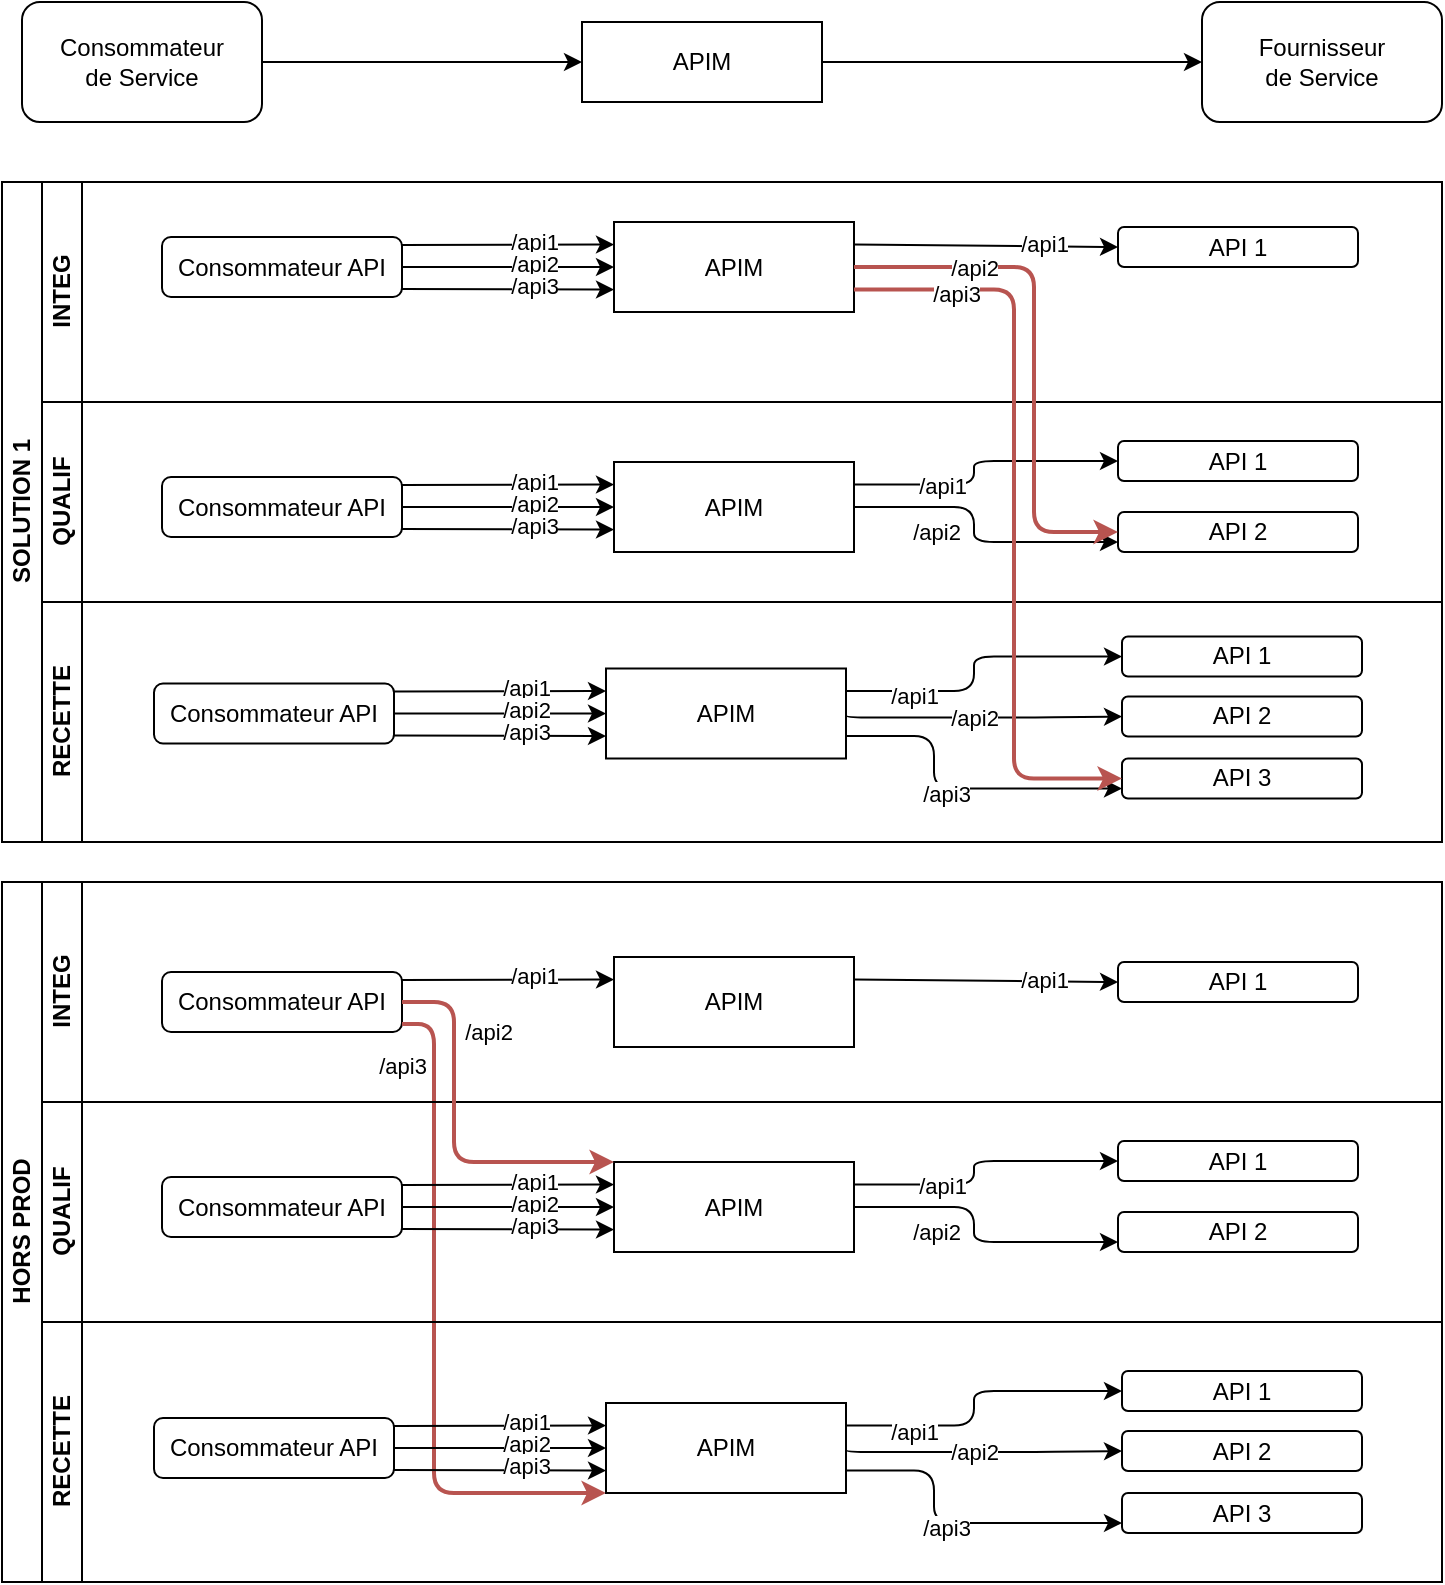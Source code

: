 <mxfile version="14.2.6" type="github">
  <diagram id="DB7DYyGe6dCBV-LKf9_g" name="Page-1">
    <mxGraphModel dx="2062" dy="1124" grid="1" gridSize="10" guides="1" tooltips="1" connect="1" arrows="1" fold="1" page="1" pageScale="1" pageWidth="827" pageHeight="1169" math="0" shadow="0">
      <root>
        <mxCell id="0" />
        <mxCell id="1" parent="0" />
        <mxCell id="jmI8DxnPNjH-1lzKORgC-1" value="&lt;div&gt;Consommateur&lt;/div&gt;&lt;div&gt;de Service&lt;br&gt;&lt;/div&gt;" style="rounded=1;whiteSpace=wrap;html=1;" parent="1" vertex="1">
          <mxGeometry x="40" y="10" width="120" height="60" as="geometry" />
        </mxCell>
        <mxCell id="jmI8DxnPNjH-1lzKORgC-2" value="APIM" style="rounded=0;whiteSpace=wrap;html=1;" parent="1" vertex="1">
          <mxGeometry x="320" y="20" width="120" height="40" as="geometry" />
        </mxCell>
        <mxCell id="jmI8DxnPNjH-1lzKORgC-3" value="&lt;div&gt;Fournisseur&lt;/div&gt;&lt;div&gt;de Service&lt;br&gt;&lt;/div&gt;" style="rounded=1;whiteSpace=wrap;html=1;" parent="1" vertex="1">
          <mxGeometry x="630" y="10" width="120" height="60" as="geometry" />
        </mxCell>
        <mxCell id="jmI8DxnPNjH-1lzKORgC-4" value="" style="endArrow=classic;html=1;exitX=1;exitY=0.5;exitDx=0;exitDy=0;entryX=0;entryY=0.5;entryDx=0;entryDy=0;" parent="1" source="jmI8DxnPNjH-1lzKORgC-1" target="jmI8DxnPNjH-1lzKORgC-2" edge="1">
          <mxGeometry width="50" height="50" relative="1" as="geometry">
            <mxPoint x="200" y="90" as="sourcePoint" />
            <mxPoint x="250" y="40" as="targetPoint" />
          </mxGeometry>
        </mxCell>
        <mxCell id="jmI8DxnPNjH-1lzKORgC-5" value="" style="endArrow=classic;html=1;exitX=1;exitY=0.5;exitDx=0;exitDy=0;entryX=0;entryY=0.5;entryDx=0;entryDy=0;" parent="1" source="jmI8DxnPNjH-1lzKORgC-2" target="jmI8DxnPNjH-1lzKORgC-3" edge="1">
          <mxGeometry width="50" height="50" relative="1" as="geometry">
            <mxPoint x="450" y="90" as="sourcePoint" />
            <mxPoint x="610" y="90" as="targetPoint" />
          </mxGeometry>
        </mxCell>
        <mxCell id="Vw3KiEQnQfza69MFVmrH-13" value="" style="shape=image;html=1;verticalAlign=top;verticalLabelPosition=bottom;labelBackgroundColor=#ffffff;imageAspect=0;aspect=fixed;image=https://cdn3.iconfinder.com/data/icons/file-set-volume-1/512/Artboard_9-128.png" parent="1" vertex="1">
          <mxGeometry x="210" y="40" width="48" height="48" as="geometry" />
        </mxCell>
        <mxCell id="Vw3KiEQnQfza69MFVmrH-14" value="" style="shape=image;html=1;verticalAlign=top;verticalLabelPosition=bottom;labelBackgroundColor=#ffffff;imageAspect=0;aspect=fixed;image=https://cdn3.iconfinder.com/data/icons/file-set-volume-1/512/Artboard_9-128.png" parent="1" vertex="1">
          <mxGeometry x="520" y="40" width="48" height="48" as="geometry" />
        </mxCell>
        <mxCell id="fmMvQ1CZ4i4TI4SBkcEm-5" value="SOLUTION 1" style="swimlane;html=1;childLayout=stackLayout;resizeParent=1;resizeParentMax=0;horizontal=0;startSize=20;horizontalStack=0;" parent="1" vertex="1">
          <mxGeometry x="30" y="100" width="720" height="330" as="geometry" />
        </mxCell>
        <mxCell id="fmMvQ1CZ4i4TI4SBkcEm-6" value="INTEG" style="swimlane;html=1;startSize=20;horizontal=0;" parent="fmMvQ1CZ4i4TI4SBkcEm-5" vertex="1">
          <mxGeometry x="20" width="700" height="110" as="geometry" />
        </mxCell>
        <mxCell id="fmMvQ1CZ4i4TI4SBkcEm-7" value="&lt;div&gt;Consommateur API&lt;br&gt;&lt;/div&gt;" style="rounded=1;whiteSpace=wrap;html=1;" parent="fmMvQ1CZ4i4TI4SBkcEm-6" vertex="1">
          <mxGeometry x="60" y="27.5" width="120" height="30" as="geometry" />
        </mxCell>
        <mxCell id="fmMvQ1CZ4i4TI4SBkcEm-8" value="APIM" style="rounded=0;whiteSpace=wrap;html=1;" parent="fmMvQ1CZ4i4TI4SBkcEm-6" vertex="1">
          <mxGeometry x="286" y="20" width="120" height="45" as="geometry" />
        </mxCell>
        <mxCell id="fmMvQ1CZ4i4TI4SBkcEm-9" value="API 1" style="rounded=1;whiteSpace=wrap;html=1;" parent="fmMvQ1CZ4i4TI4SBkcEm-6" vertex="1">
          <mxGeometry x="538" y="22.5" width="120" height="20" as="geometry" />
        </mxCell>
        <mxCell id="fmMvQ1CZ4i4TI4SBkcEm-10" value="" style="endArrow=classic;html=1;entryX=0;entryY=0.25;entryDx=0;entryDy=0;" parent="fmMvQ1CZ4i4TI4SBkcEm-6" target="fmMvQ1CZ4i4TI4SBkcEm-8" edge="1">
          <mxGeometry width="50" height="50" relative="1" as="geometry">
            <mxPoint x="180" y="31.5" as="sourcePoint" />
            <mxPoint x="220" y="52.5" as="targetPoint" />
          </mxGeometry>
        </mxCell>
        <mxCell id="xK6oUCsUX61FPenwn8ox-5" value="/api1" style="edgeLabel;html=1;align=center;verticalAlign=middle;resizable=0;points=[];" vertex="1" connectable="0" parent="fmMvQ1CZ4i4TI4SBkcEm-10">
          <mxGeometry x="0.236" y="2" relative="1" as="geometry">
            <mxPoint as="offset" />
          </mxGeometry>
        </mxCell>
        <mxCell id="fmMvQ1CZ4i4TI4SBkcEm-11" value="" style="endArrow=classic;html=1;entryX=0;entryY=0.5;entryDx=0;entryDy=0;exitX=1;exitY=0.25;exitDx=0;exitDy=0;" parent="fmMvQ1CZ4i4TI4SBkcEm-6" source="fmMvQ1CZ4i4TI4SBkcEm-8" target="fmMvQ1CZ4i4TI4SBkcEm-9" edge="1">
          <mxGeometry width="50" height="50" relative="1" as="geometry">
            <mxPoint x="410" y="42.5" as="sourcePoint" />
            <mxPoint x="580" y="102.5" as="targetPoint" />
          </mxGeometry>
        </mxCell>
        <mxCell id="xK6oUCsUX61FPenwn8ox-6" value="/api1" style="edgeLabel;html=1;align=center;verticalAlign=middle;resizable=0;points=[];" vertex="1" connectable="0" parent="fmMvQ1CZ4i4TI4SBkcEm-11">
          <mxGeometry x="0.438" y="1" relative="1" as="geometry">
            <mxPoint as="offset" />
          </mxGeometry>
        </mxCell>
        <mxCell id="xK6oUCsUX61FPenwn8ox-8" value="" style="endArrow=classic;html=1;entryX=0;entryY=0.5;entryDx=0;entryDy=0;exitX=1;exitY=0.5;exitDx=0;exitDy=0;" edge="1" parent="fmMvQ1CZ4i4TI4SBkcEm-6" source="fmMvQ1CZ4i4TI4SBkcEm-7" target="fmMvQ1CZ4i4TI4SBkcEm-8">
          <mxGeometry width="50" height="50" relative="1" as="geometry">
            <mxPoint x="180" y="37.5" as="sourcePoint" />
            <mxPoint x="290" y="37.5" as="targetPoint" />
          </mxGeometry>
        </mxCell>
        <mxCell id="xK6oUCsUX61FPenwn8ox-9" value="/api2" style="edgeLabel;html=1;align=center;verticalAlign=middle;resizable=0;points=[];" vertex="1" connectable="0" parent="xK6oUCsUX61FPenwn8ox-8">
          <mxGeometry x="0.236" y="2" relative="1" as="geometry">
            <mxPoint as="offset" />
          </mxGeometry>
        </mxCell>
        <mxCell id="xK6oUCsUX61FPenwn8ox-10" value="" style="endArrow=classic;html=1;entryX=0;entryY=0.75;entryDx=0;entryDy=0;" edge="1" parent="fmMvQ1CZ4i4TI4SBkcEm-6" target="fmMvQ1CZ4i4TI4SBkcEm-8">
          <mxGeometry width="50" height="50" relative="1" as="geometry">
            <mxPoint x="180" y="53.5" as="sourcePoint" />
            <mxPoint x="286" y="72.5" as="targetPoint" />
          </mxGeometry>
        </mxCell>
        <mxCell id="xK6oUCsUX61FPenwn8ox-11" value="/api3" style="edgeLabel;html=1;align=center;verticalAlign=middle;resizable=0;points=[];" vertex="1" connectable="0" parent="xK6oUCsUX61FPenwn8ox-10">
          <mxGeometry x="0.236" y="2" relative="1" as="geometry">
            <mxPoint as="offset" />
          </mxGeometry>
        </mxCell>
        <mxCell id="fmMvQ1CZ4i4TI4SBkcEm-13" value="QUALIF" style="swimlane;html=1;startSize=20;horizontal=0;" parent="fmMvQ1CZ4i4TI4SBkcEm-5" vertex="1">
          <mxGeometry x="20" y="110" width="700" height="100" as="geometry" />
        </mxCell>
        <mxCell id="fmMvQ1CZ4i4TI4SBkcEm-15" value="API 1" style="rounded=1;whiteSpace=wrap;html=1;" parent="fmMvQ1CZ4i4TI4SBkcEm-13" vertex="1">
          <mxGeometry x="538" y="19.5" width="120" height="20" as="geometry" />
        </mxCell>
        <mxCell id="fmMvQ1CZ4i4TI4SBkcEm-16" value="" style="endArrow=classic;html=1;exitX=1;exitY=0.25;exitDx=0;exitDy=0;entryX=0;entryY=0.5;entryDx=0;entryDy=0;rounded=1;edgeStyle=orthogonalEdgeStyle;" parent="fmMvQ1CZ4i4TI4SBkcEm-13" source="xK6oUCsUX61FPenwn8ox-14" target="fmMvQ1CZ4i4TI4SBkcEm-15" edge="1">
          <mxGeometry width="50" height="50" relative="1" as="geometry">
            <mxPoint x="410" y="40" as="sourcePoint" />
            <mxPoint x="540" y="-280" as="targetPoint" />
            <Array as="points">
              <mxPoint x="466" y="41" />
              <mxPoint x="466" y="30" />
            </Array>
          </mxGeometry>
        </mxCell>
        <mxCell id="xK6oUCsUX61FPenwn8ox-29" value="/api1" style="edgeLabel;html=1;align=center;verticalAlign=middle;resizable=0;points=[];" vertex="1" connectable="0" parent="fmMvQ1CZ4i4TI4SBkcEm-16">
          <mxGeometry x="-0.388" relative="1" as="geometry">
            <mxPoint as="offset" />
          </mxGeometry>
        </mxCell>
        <mxCell id="fmMvQ1CZ4i4TI4SBkcEm-17" value="API 2" style="rounded=1;whiteSpace=wrap;html=1;" parent="fmMvQ1CZ4i4TI4SBkcEm-13" vertex="1">
          <mxGeometry x="538" y="55" width="120" height="20" as="geometry" />
        </mxCell>
        <mxCell id="xK6oUCsUX61FPenwn8ox-2" value="" style="endArrow=classic;html=1;exitX=1;exitY=0.5;exitDx=0;exitDy=0;entryX=0;entryY=0.75;entryDx=0;entryDy=0;rounded=1;edgeStyle=orthogonalEdgeStyle;" edge="1" parent="fmMvQ1CZ4i4TI4SBkcEm-13" source="xK6oUCsUX61FPenwn8ox-14" target="fmMvQ1CZ4i4TI4SBkcEm-17">
          <mxGeometry width="50" height="50" relative="1" as="geometry">
            <mxPoint x="410" y="50" as="sourcePoint" />
            <mxPoint x="538" y="29.5" as="targetPoint" />
            <Array as="points">
              <mxPoint x="466" y="53" />
              <mxPoint x="466" y="70" />
            </Array>
          </mxGeometry>
        </mxCell>
        <mxCell id="xK6oUCsUX61FPenwn8ox-30" value="/api2" style="edgeLabel;html=1;align=center;verticalAlign=middle;resizable=0;points=[];" vertex="1" connectable="0" parent="xK6oUCsUX61FPenwn8ox-2">
          <mxGeometry x="0.331" y="-3" relative="1" as="geometry">
            <mxPoint x="-41.5" y="-8" as="offset" />
          </mxGeometry>
        </mxCell>
        <mxCell id="xK6oUCsUX61FPenwn8ox-13" value="&lt;div&gt;Consommateur API&lt;br&gt;&lt;/div&gt;" style="rounded=1;whiteSpace=wrap;html=1;" vertex="1" parent="fmMvQ1CZ4i4TI4SBkcEm-13">
          <mxGeometry x="60" y="37.5" width="120" height="30" as="geometry" />
        </mxCell>
        <mxCell id="xK6oUCsUX61FPenwn8ox-14" value="APIM" style="rounded=0;whiteSpace=wrap;html=1;" vertex="1" parent="fmMvQ1CZ4i4TI4SBkcEm-13">
          <mxGeometry x="286" y="30" width="120" height="45" as="geometry" />
        </mxCell>
        <mxCell id="xK6oUCsUX61FPenwn8ox-15" value="" style="endArrow=classic;html=1;entryX=0;entryY=0.25;entryDx=0;entryDy=0;" edge="1" parent="fmMvQ1CZ4i4TI4SBkcEm-13" target="xK6oUCsUX61FPenwn8ox-14">
          <mxGeometry width="50" height="50" relative="1" as="geometry">
            <mxPoint x="180" y="41.5" as="sourcePoint" />
            <mxPoint x="176" y="-157.5" as="targetPoint" />
          </mxGeometry>
        </mxCell>
        <mxCell id="xK6oUCsUX61FPenwn8ox-16" value="/api1" style="edgeLabel;html=1;align=center;verticalAlign=middle;resizable=0;points=[];" vertex="1" connectable="0" parent="xK6oUCsUX61FPenwn8ox-15">
          <mxGeometry x="0.236" y="2" relative="1" as="geometry">
            <mxPoint as="offset" />
          </mxGeometry>
        </mxCell>
        <mxCell id="xK6oUCsUX61FPenwn8ox-17" value="" style="endArrow=classic;html=1;entryX=0;entryY=0.5;entryDx=0;entryDy=0;exitX=1;exitY=0.5;exitDx=0;exitDy=0;" edge="1" parent="fmMvQ1CZ4i4TI4SBkcEm-13" source="xK6oUCsUX61FPenwn8ox-13" target="xK6oUCsUX61FPenwn8ox-14">
          <mxGeometry width="50" height="50" relative="1" as="geometry">
            <mxPoint x="136" y="-172.5" as="sourcePoint" />
            <mxPoint x="246" y="-172.5" as="targetPoint" />
          </mxGeometry>
        </mxCell>
        <mxCell id="xK6oUCsUX61FPenwn8ox-18" value="/api2" style="edgeLabel;html=1;align=center;verticalAlign=middle;resizable=0;points=[];" vertex="1" connectable="0" parent="xK6oUCsUX61FPenwn8ox-17">
          <mxGeometry x="0.236" y="2" relative="1" as="geometry">
            <mxPoint as="offset" />
          </mxGeometry>
        </mxCell>
        <mxCell id="xK6oUCsUX61FPenwn8ox-19" value="" style="endArrow=classic;html=1;entryX=0;entryY=0.75;entryDx=0;entryDy=0;" edge="1" parent="fmMvQ1CZ4i4TI4SBkcEm-13" target="xK6oUCsUX61FPenwn8ox-14">
          <mxGeometry width="50" height="50" relative="1" as="geometry">
            <mxPoint x="180" y="63.5" as="sourcePoint" />
            <mxPoint x="242" y="-137.5" as="targetPoint" />
          </mxGeometry>
        </mxCell>
        <mxCell id="xK6oUCsUX61FPenwn8ox-20" value="/api3" style="edgeLabel;html=1;align=center;verticalAlign=middle;resizable=0;points=[];" vertex="1" connectable="0" parent="xK6oUCsUX61FPenwn8ox-19">
          <mxGeometry x="0.236" y="2" relative="1" as="geometry">
            <mxPoint as="offset" />
          </mxGeometry>
        </mxCell>
        <mxCell id="fmMvQ1CZ4i4TI4SBkcEm-21" value="RECETTE" style="swimlane;html=1;startSize=20;horizontal=0;" parent="fmMvQ1CZ4i4TI4SBkcEm-5" vertex="1">
          <mxGeometry x="20" y="210" width="700" height="120" as="geometry" />
        </mxCell>
        <mxCell id="fmMvQ1CZ4i4TI4SBkcEm-22" value="API 1" style="rounded=1;whiteSpace=wrap;html=1;" parent="fmMvQ1CZ4i4TI4SBkcEm-21" vertex="1">
          <mxGeometry x="540" y="17.25" width="120" height="20" as="geometry" />
        </mxCell>
        <mxCell id="fmMvQ1CZ4i4TI4SBkcEm-23" value="API 2" style="rounded=1;whiteSpace=wrap;html=1;" parent="fmMvQ1CZ4i4TI4SBkcEm-21" vertex="1">
          <mxGeometry x="540" y="47.25" width="120" height="20" as="geometry" />
        </mxCell>
        <mxCell id="fmMvQ1CZ4i4TI4SBkcEm-24" value="API 3" style="rounded=1;whiteSpace=wrap;html=1;" parent="fmMvQ1CZ4i4TI4SBkcEm-21" vertex="1">
          <mxGeometry x="540" y="78.25" width="120" height="20" as="geometry" />
        </mxCell>
        <mxCell id="fmMvQ1CZ4i4TI4SBkcEm-27" value="" style="endArrow=classic;html=1;exitX=1;exitY=0.25;exitDx=0;exitDy=0;entryX=0;entryY=0.5;entryDx=0;entryDy=0;rounded=1;edgeStyle=orthogonalEdgeStyle;" parent="fmMvQ1CZ4i4TI4SBkcEm-21" source="xK6oUCsUX61FPenwn8ox-22" target="fmMvQ1CZ4i4TI4SBkcEm-22" edge="1">
          <mxGeometry width="50" height="50" relative="1" as="geometry">
            <mxPoint x="410" y="62.75" as="sourcePoint" />
            <mxPoint x="548" y="108.75" as="targetPoint" />
            <Array as="points">
              <mxPoint x="466" y="44.75" />
              <mxPoint x="466" y="27.75" />
            </Array>
          </mxGeometry>
        </mxCell>
        <mxCell id="xK6oUCsUX61FPenwn8ox-31" value="/api1" style="edgeLabel;html=1;align=center;verticalAlign=middle;resizable=0;points=[];" vertex="1" connectable="0" parent="fmMvQ1CZ4i4TI4SBkcEm-27">
          <mxGeometry x="-0.202" relative="1" as="geometry">
            <mxPoint x="-28" y="2.7" as="offset" />
          </mxGeometry>
        </mxCell>
        <mxCell id="fmMvQ1CZ4i4TI4SBkcEm-31" value="" style="endArrow=classic;html=1;exitX=1;exitY=0.5;exitDx=0;exitDy=0;entryX=0;entryY=0.5;entryDx=0;entryDy=0;rounded=1;edgeStyle=orthogonalEdgeStyle;" parent="fmMvQ1CZ4i4TI4SBkcEm-21" source="xK6oUCsUX61FPenwn8ox-22" target="fmMvQ1CZ4i4TI4SBkcEm-23" edge="1">
          <mxGeometry width="50" height="50" relative="1" as="geometry">
            <mxPoint x="410" y="68.25" as="sourcePoint" />
            <mxPoint x="540" y="27.25" as="targetPoint" />
            <Array as="points">
              <mxPoint x="402" y="57.75" />
              <mxPoint x="496" y="57.75" />
            </Array>
          </mxGeometry>
        </mxCell>
        <mxCell id="xK6oUCsUX61FPenwn8ox-32" value="/api2" style="edgeLabel;html=1;align=center;verticalAlign=middle;resizable=0;points=[];" vertex="1" connectable="0" parent="fmMvQ1CZ4i4TI4SBkcEm-31">
          <mxGeometry x="0.5" relative="1" as="geometry">
            <mxPoint x="-39" y="0.1" as="offset" />
          </mxGeometry>
        </mxCell>
        <mxCell id="xK6oUCsUX61FPenwn8ox-3" value="" style="endArrow=classic;html=1;exitX=1;exitY=0.75;exitDx=0;exitDy=0;entryX=0;entryY=0.75;entryDx=0;entryDy=0;rounded=1;edgeStyle=orthogonalEdgeStyle;" edge="1" parent="fmMvQ1CZ4i4TI4SBkcEm-21" source="xK6oUCsUX61FPenwn8ox-22" target="fmMvQ1CZ4i4TI4SBkcEm-24">
          <mxGeometry width="50" height="50" relative="1" as="geometry">
            <mxPoint x="410" y="73.25" as="sourcePoint" />
            <mxPoint x="546" y="82.75" as="targetPoint" />
            <Array as="points">
              <mxPoint x="446" y="66.75" />
              <mxPoint x="446" y="93.75" />
            </Array>
          </mxGeometry>
        </mxCell>
        <mxCell id="xK6oUCsUX61FPenwn8ox-33" value="/api3" style="edgeLabel;html=1;align=center;verticalAlign=middle;resizable=0;points=[];" vertex="1" connectable="0" parent="xK6oUCsUX61FPenwn8ox-3">
          <mxGeometry x="-0.074" y="-2" relative="1" as="geometry">
            <mxPoint as="offset" />
          </mxGeometry>
        </mxCell>
        <mxCell id="xK6oUCsUX61FPenwn8ox-21" value="&lt;div&gt;Consommateur API&lt;br&gt;&lt;/div&gt;" style="rounded=1;whiteSpace=wrap;html=1;" vertex="1" parent="fmMvQ1CZ4i4TI4SBkcEm-21">
          <mxGeometry x="56" y="40.75" width="120" height="30" as="geometry" />
        </mxCell>
        <mxCell id="xK6oUCsUX61FPenwn8ox-22" value="APIM" style="rounded=0;whiteSpace=wrap;html=1;" vertex="1" parent="fmMvQ1CZ4i4TI4SBkcEm-21">
          <mxGeometry x="282" y="33.25" width="120" height="45" as="geometry" />
        </mxCell>
        <mxCell id="xK6oUCsUX61FPenwn8ox-23" value="" style="endArrow=classic;html=1;entryX=0;entryY=0.25;entryDx=0;entryDy=0;" edge="1" parent="fmMvQ1CZ4i4TI4SBkcEm-21" target="xK6oUCsUX61FPenwn8ox-22">
          <mxGeometry width="50" height="50" relative="1" as="geometry">
            <mxPoint x="176" y="44.75" as="sourcePoint" />
            <mxPoint x="172" y="-154.25" as="targetPoint" />
          </mxGeometry>
        </mxCell>
        <mxCell id="xK6oUCsUX61FPenwn8ox-24" value="/api1" style="edgeLabel;html=1;align=center;verticalAlign=middle;resizable=0;points=[];" vertex="1" connectable="0" parent="xK6oUCsUX61FPenwn8ox-23">
          <mxGeometry x="0.236" y="2" relative="1" as="geometry">
            <mxPoint as="offset" />
          </mxGeometry>
        </mxCell>
        <mxCell id="xK6oUCsUX61FPenwn8ox-25" value="" style="endArrow=classic;html=1;entryX=0;entryY=0.5;entryDx=0;entryDy=0;exitX=1;exitY=0.5;exitDx=0;exitDy=0;" edge="1" parent="fmMvQ1CZ4i4TI4SBkcEm-21" source="xK6oUCsUX61FPenwn8ox-21" target="xK6oUCsUX61FPenwn8ox-22">
          <mxGeometry width="50" height="50" relative="1" as="geometry">
            <mxPoint x="132" y="-169.25" as="sourcePoint" />
            <mxPoint x="242" y="-169.25" as="targetPoint" />
          </mxGeometry>
        </mxCell>
        <mxCell id="xK6oUCsUX61FPenwn8ox-26" value="/api2" style="edgeLabel;html=1;align=center;verticalAlign=middle;resizable=0;points=[];" vertex="1" connectable="0" parent="xK6oUCsUX61FPenwn8ox-25">
          <mxGeometry x="0.236" y="2" relative="1" as="geometry">
            <mxPoint as="offset" />
          </mxGeometry>
        </mxCell>
        <mxCell id="xK6oUCsUX61FPenwn8ox-27" value="" style="endArrow=classic;html=1;entryX=0;entryY=0.75;entryDx=0;entryDy=0;" edge="1" parent="fmMvQ1CZ4i4TI4SBkcEm-21" target="xK6oUCsUX61FPenwn8ox-22">
          <mxGeometry width="50" height="50" relative="1" as="geometry">
            <mxPoint x="176" y="66.75" as="sourcePoint" />
            <mxPoint x="238" y="-134.25" as="targetPoint" />
          </mxGeometry>
        </mxCell>
        <mxCell id="xK6oUCsUX61FPenwn8ox-28" value="/api3" style="edgeLabel;html=1;align=center;verticalAlign=middle;resizable=0;points=[];" vertex="1" connectable="0" parent="xK6oUCsUX61FPenwn8ox-27">
          <mxGeometry x="0.236" y="2" relative="1" as="geometry">
            <mxPoint as="offset" />
          </mxGeometry>
        </mxCell>
        <mxCell id="xK6oUCsUX61FPenwn8ox-4" value="" style="endArrow=classic;html=1;exitX=1;exitY=0.5;exitDx=0;exitDy=0;entryX=0;entryY=0.5;entryDx=0;entryDy=0;edgeStyle=orthogonalEdgeStyle;strokeWidth=2;fillColor=#f8cecc;strokeColor=#b85450;" edge="1" parent="fmMvQ1CZ4i4TI4SBkcEm-5" source="fmMvQ1CZ4i4TI4SBkcEm-8" target="fmMvQ1CZ4i4TI4SBkcEm-17">
          <mxGeometry width="50" height="50" relative="1" as="geometry">
            <mxPoint x="456" y="120" as="sourcePoint" />
            <mxPoint x="506" y="70" as="targetPoint" />
            <Array as="points">
              <mxPoint x="516" y="43" />
              <mxPoint x="516" y="175" />
            </Array>
          </mxGeometry>
        </mxCell>
        <mxCell id="xK6oUCsUX61FPenwn8ox-12" value="/api2" style="edgeLabel;html=1;align=center;verticalAlign=middle;resizable=0;points=[];" vertex="1" connectable="0" parent="xK6oUCsUX61FPenwn8ox-4">
          <mxGeometry x="-0.547" relative="1" as="geometry">
            <mxPoint as="offset" />
          </mxGeometry>
        </mxCell>
        <mxCell id="xK6oUCsUX61FPenwn8ox-34" value="" style="endArrow=classic;html=1;exitX=1;exitY=0.75;exitDx=0;exitDy=0;entryX=0;entryY=0.5;entryDx=0;entryDy=0;edgeStyle=orthogonalEdgeStyle;fillColor=#f8cecc;strokeColor=#b85450;strokeWidth=2;" edge="1" parent="fmMvQ1CZ4i4TI4SBkcEm-5" source="fmMvQ1CZ4i4TI4SBkcEm-8" target="fmMvQ1CZ4i4TI4SBkcEm-24">
          <mxGeometry width="50" height="50" relative="1" as="geometry">
            <mxPoint x="436" y="460" as="sourcePoint" />
            <mxPoint x="486" y="410" as="targetPoint" />
            <Array as="points">
              <mxPoint x="506" y="54" />
              <mxPoint x="506" y="298" />
            </Array>
          </mxGeometry>
        </mxCell>
        <mxCell id="xK6oUCsUX61FPenwn8ox-35" value="/api3" style="edgeLabel;html=1;align=center;verticalAlign=middle;resizable=0;points=[];" vertex="1" connectable="0" parent="xK6oUCsUX61FPenwn8ox-34">
          <mxGeometry x="-0.73" y="-2" relative="1" as="geometry">
            <mxPoint as="offset" />
          </mxGeometry>
        </mxCell>
        <mxCell id="xK6oUCsUX61FPenwn8ox-86" value="HORS PROD" style="swimlane;html=1;childLayout=stackLayout;resizeParent=1;resizeParentMax=0;horizontal=0;startSize=20;horizontalStack=0;" vertex="1" parent="1">
          <mxGeometry x="30" y="450" width="720" height="350" as="geometry" />
        </mxCell>
        <mxCell id="xK6oUCsUX61FPenwn8ox-87" value="INTEG" style="swimlane;html=1;startSize=20;horizontal=0;" vertex="1" parent="xK6oUCsUX61FPenwn8ox-86">
          <mxGeometry x="20" width="700" height="110" as="geometry" />
        </mxCell>
        <mxCell id="xK6oUCsUX61FPenwn8ox-88" value="&lt;div&gt;Consommateur API&lt;br&gt;&lt;/div&gt;" style="rounded=1;whiteSpace=wrap;html=1;" vertex="1" parent="xK6oUCsUX61FPenwn8ox-87">
          <mxGeometry x="60" y="45" width="120" height="30" as="geometry" />
        </mxCell>
        <mxCell id="xK6oUCsUX61FPenwn8ox-89" value="APIM" style="rounded=0;whiteSpace=wrap;html=1;" vertex="1" parent="xK6oUCsUX61FPenwn8ox-87">
          <mxGeometry x="286" y="37.5" width="120" height="45" as="geometry" />
        </mxCell>
        <mxCell id="xK6oUCsUX61FPenwn8ox-90" value="API 1" style="rounded=1;whiteSpace=wrap;html=1;" vertex="1" parent="xK6oUCsUX61FPenwn8ox-87">
          <mxGeometry x="538" y="40" width="120" height="20" as="geometry" />
        </mxCell>
        <mxCell id="xK6oUCsUX61FPenwn8ox-91" value="" style="endArrow=classic;html=1;entryX=0;entryY=0.25;entryDx=0;entryDy=0;" edge="1" parent="xK6oUCsUX61FPenwn8ox-87" target="xK6oUCsUX61FPenwn8ox-89">
          <mxGeometry width="50" height="50" relative="1" as="geometry">
            <mxPoint x="180" y="49" as="sourcePoint" />
            <mxPoint x="220" y="70" as="targetPoint" />
          </mxGeometry>
        </mxCell>
        <mxCell id="xK6oUCsUX61FPenwn8ox-92" value="/api1" style="edgeLabel;html=1;align=center;verticalAlign=middle;resizable=0;points=[];" vertex="1" connectable="0" parent="xK6oUCsUX61FPenwn8ox-91">
          <mxGeometry x="0.236" y="2" relative="1" as="geometry">
            <mxPoint as="offset" />
          </mxGeometry>
        </mxCell>
        <mxCell id="xK6oUCsUX61FPenwn8ox-93" value="" style="endArrow=classic;html=1;entryX=0;entryY=0.5;entryDx=0;entryDy=0;exitX=1;exitY=0.25;exitDx=0;exitDy=0;" edge="1" parent="xK6oUCsUX61FPenwn8ox-87" source="xK6oUCsUX61FPenwn8ox-89" target="xK6oUCsUX61FPenwn8ox-90">
          <mxGeometry width="50" height="50" relative="1" as="geometry">
            <mxPoint x="410" y="60" as="sourcePoint" />
            <mxPoint x="580" y="120" as="targetPoint" />
          </mxGeometry>
        </mxCell>
        <mxCell id="xK6oUCsUX61FPenwn8ox-94" value="/api1" style="edgeLabel;html=1;align=center;verticalAlign=middle;resizable=0;points=[];" vertex="1" connectable="0" parent="xK6oUCsUX61FPenwn8ox-93">
          <mxGeometry x="0.438" y="1" relative="1" as="geometry">
            <mxPoint as="offset" />
          </mxGeometry>
        </mxCell>
        <mxCell id="xK6oUCsUX61FPenwn8ox-97" value="" style="endArrow=classic;html=1;entryX=0;entryY=1;entryDx=0;entryDy=0;edgeStyle=orthogonalEdgeStyle;fillColor=#f8cecc;strokeColor=#b85450;strokeWidth=2;" edge="1" parent="xK6oUCsUX61FPenwn8ox-87" target="xK6oUCsUX61FPenwn8ox-125">
          <mxGeometry width="50" height="50" relative="1" as="geometry">
            <mxPoint x="180" y="71" as="sourcePoint" />
            <mxPoint x="286" y="90" as="targetPoint" />
            <Array as="points">
              <mxPoint x="196" y="71" />
              <mxPoint x="196" y="306" />
            </Array>
          </mxGeometry>
        </mxCell>
        <mxCell id="xK6oUCsUX61FPenwn8ox-98" value="/api3" style="edgeLabel;html=1;align=center;verticalAlign=middle;resizable=0;points=[];" vertex="1" connectable="0" parent="xK6oUCsUX61FPenwn8ox-97">
          <mxGeometry x="0.236" y="2" relative="1" as="geometry">
            <mxPoint x="-18" y="-171" as="offset" />
          </mxGeometry>
        </mxCell>
        <mxCell id="xK6oUCsUX61FPenwn8ox-99" value="QUALIF" style="swimlane;html=1;startSize=20;horizontal=0;" vertex="1" parent="xK6oUCsUX61FPenwn8ox-86">
          <mxGeometry x="20" y="110" width="700" height="110" as="geometry" />
        </mxCell>
        <mxCell id="xK6oUCsUX61FPenwn8ox-100" value="API 1" style="rounded=1;whiteSpace=wrap;html=1;" vertex="1" parent="xK6oUCsUX61FPenwn8ox-99">
          <mxGeometry x="538" y="19.5" width="120" height="20" as="geometry" />
        </mxCell>
        <mxCell id="xK6oUCsUX61FPenwn8ox-101" value="" style="endArrow=classic;html=1;exitX=1;exitY=0.25;exitDx=0;exitDy=0;entryX=0;entryY=0.5;entryDx=0;entryDy=0;rounded=1;edgeStyle=orthogonalEdgeStyle;" edge="1" parent="xK6oUCsUX61FPenwn8ox-99" source="xK6oUCsUX61FPenwn8ox-107" target="xK6oUCsUX61FPenwn8ox-100">
          <mxGeometry width="50" height="50" relative="1" as="geometry">
            <mxPoint x="410" y="40" as="sourcePoint" />
            <mxPoint x="540" y="-280" as="targetPoint" />
            <Array as="points">
              <mxPoint x="466" y="41" />
              <mxPoint x="466" y="30" />
            </Array>
          </mxGeometry>
        </mxCell>
        <mxCell id="xK6oUCsUX61FPenwn8ox-102" value="/api1" style="edgeLabel;html=1;align=center;verticalAlign=middle;resizable=0;points=[];" vertex="1" connectable="0" parent="xK6oUCsUX61FPenwn8ox-101">
          <mxGeometry x="-0.388" relative="1" as="geometry">
            <mxPoint as="offset" />
          </mxGeometry>
        </mxCell>
        <mxCell id="xK6oUCsUX61FPenwn8ox-103" value="API 2" style="rounded=1;whiteSpace=wrap;html=1;" vertex="1" parent="xK6oUCsUX61FPenwn8ox-99">
          <mxGeometry x="538" y="55" width="120" height="20" as="geometry" />
        </mxCell>
        <mxCell id="xK6oUCsUX61FPenwn8ox-104" value="" style="endArrow=classic;html=1;exitX=1;exitY=0.5;exitDx=0;exitDy=0;entryX=0;entryY=0.75;entryDx=0;entryDy=0;rounded=1;edgeStyle=orthogonalEdgeStyle;" edge="1" parent="xK6oUCsUX61FPenwn8ox-99" source="xK6oUCsUX61FPenwn8ox-107" target="xK6oUCsUX61FPenwn8ox-103">
          <mxGeometry width="50" height="50" relative="1" as="geometry">
            <mxPoint x="410" y="50" as="sourcePoint" />
            <mxPoint x="538" y="29.5" as="targetPoint" />
            <Array as="points">
              <mxPoint x="466" y="53" />
              <mxPoint x="466" y="70" />
            </Array>
          </mxGeometry>
        </mxCell>
        <mxCell id="xK6oUCsUX61FPenwn8ox-105" value="/api2" style="edgeLabel;html=1;align=center;verticalAlign=middle;resizable=0;points=[];" vertex="1" connectable="0" parent="xK6oUCsUX61FPenwn8ox-104">
          <mxGeometry x="0.331" y="-3" relative="1" as="geometry">
            <mxPoint x="-41.5" y="-8" as="offset" />
          </mxGeometry>
        </mxCell>
        <mxCell id="xK6oUCsUX61FPenwn8ox-106" value="&lt;div&gt;Consommateur API&lt;br&gt;&lt;/div&gt;" style="rounded=1;whiteSpace=wrap;html=1;" vertex="1" parent="xK6oUCsUX61FPenwn8ox-99">
          <mxGeometry x="60" y="37.5" width="120" height="30" as="geometry" />
        </mxCell>
        <mxCell id="xK6oUCsUX61FPenwn8ox-107" value="APIM" style="rounded=0;whiteSpace=wrap;html=1;" vertex="1" parent="xK6oUCsUX61FPenwn8ox-99">
          <mxGeometry x="286" y="30" width="120" height="45" as="geometry" />
        </mxCell>
        <mxCell id="xK6oUCsUX61FPenwn8ox-108" value="" style="endArrow=classic;html=1;entryX=0;entryY=0.25;entryDx=0;entryDy=0;" edge="1" parent="xK6oUCsUX61FPenwn8ox-99" target="xK6oUCsUX61FPenwn8ox-107">
          <mxGeometry width="50" height="50" relative="1" as="geometry">
            <mxPoint x="180" y="41.5" as="sourcePoint" />
            <mxPoint x="176" y="-157.5" as="targetPoint" />
          </mxGeometry>
        </mxCell>
        <mxCell id="xK6oUCsUX61FPenwn8ox-109" value="/api1" style="edgeLabel;html=1;align=center;verticalAlign=middle;resizable=0;points=[];" vertex="1" connectable="0" parent="xK6oUCsUX61FPenwn8ox-108">
          <mxGeometry x="0.236" y="2" relative="1" as="geometry">
            <mxPoint as="offset" />
          </mxGeometry>
        </mxCell>
        <mxCell id="xK6oUCsUX61FPenwn8ox-110" value="" style="endArrow=classic;html=1;entryX=0;entryY=0.5;entryDx=0;entryDy=0;exitX=1;exitY=0.5;exitDx=0;exitDy=0;" edge="1" parent="xK6oUCsUX61FPenwn8ox-99" source="xK6oUCsUX61FPenwn8ox-106" target="xK6oUCsUX61FPenwn8ox-107">
          <mxGeometry width="50" height="50" relative="1" as="geometry">
            <mxPoint x="136" y="-172.5" as="sourcePoint" />
            <mxPoint x="246" y="-172.5" as="targetPoint" />
          </mxGeometry>
        </mxCell>
        <mxCell id="xK6oUCsUX61FPenwn8ox-111" value="/api2" style="edgeLabel;html=1;align=center;verticalAlign=middle;resizable=0;points=[];" vertex="1" connectable="0" parent="xK6oUCsUX61FPenwn8ox-110">
          <mxGeometry x="0.236" y="2" relative="1" as="geometry">
            <mxPoint as="offset" />
          </mxGeometry>
        </mxCell>
        <mxCell id="xK6oUCsUX61FPenwn8ox-112" value="" style="endArrow=classic;html=1;entryX=0;entryY=0.75;entryDx=0;entryDy=0;" edge="1" parent="xK6oUCsUX61FPenwn8ox-99" target="xK6oUCsUX61FPenwn8ox-107">
          <mxGeometry width="50" height="50" relative="1" as="geometry">
            <mxPoint x="180" y="63.5" as="sourcePoint" />
            <mxPoint x="242" y="-137.5" as="targetPoint" />
          </mxGeometry>
        </mxCell>
        <mxCell id="xK6oUCsUX61FPenwn8ox-113" value="/api3" style="edgeLabel;html=1;align=center;verticalAlign=middle;resizable=0;points=[];" vertex="1" connectable="0" parent="xK6oUCsUX61FPenwn8ox-112">
          <mxGeometry x="0.236" y="2" relative="1" as="geometry">
            <mxPoint as="offset" />
          </mxGeometry>
        </mxCell>
        <mxCell id="xK6oUCsUX61FPenwn8ox-114" value="RECETTE" style="swimlane;html=1;startSize=20;horizontal=0;" vertex="1" parent="xK6oUCsUX61FPenwn8ox-86">
          <mxGeometry x="20" y="220" width="700" height="130" as="geometry" />
        </mxCell>
        <mxCell id="xK6oUCsUX61FPenwn8ox-115" value="API 1" style="rounded=1;whiteSpace=wrap;html=1;" vertex="1" parent="xK6oUCsUX61FPenwn8ox-114">
          <mxGeometry x="540" y="24.5" width="120" height="20" as="geometry" />
        </mxCell>
        <mxCell id="xK6oUCsUX61FPenwn8ox-116" value="API 2" style="rounded=1;whiteSpace=wrap;html=1;" vertex="1" parent="xK6oUCsUX61FPenwn8ox-114">
          <mxGeometry x="540" y="54.5" width="120" height="20" as="geometry" />
        </mxCell>
        <mxCell id="xK6oUCsUX61FPenwn8ox-117" value="API 3" style="rounded=1;whiteSpace=wrap;html=1;" vertex="1" parent="xK6oUCsUX61FPenwn8ox-114">
          <mxGeometry x="540" y="85.5" width="120" height="20" as="geometry" />
        </mxCell>
        <mxCell id="xK6oUCsUX61FPenwn8ox-118" value="" style="endArrow=classic;html=1;exitX=1;exitY=0.25;exitDx=0;exitDy=0;entryX=0;entryY=0.5;entryDx=0;entryDy=0;rounded=1;edgeStyle=orthogonalEdgeStyle;" edge="1" parent="xK6oUCsUX61FPenwn8ox-114" source="xK6oUCsUX61FPenwn8ox-125" target="xK6oUCsUX61FPenwn8ox-115">
          <mxGeometry width="50" height="50" relative="1" as="geometry">
            <mxPoint x="410" y="70" as="sourcePoint" />
            <mxPoint x="548" y="116" as="targetPoint" />
            <Array as="points">
              <mxPoint x="466" y="52" />
              <mxPoint x="466" y="35" />
            </Array>
          </mxGeometry>
        </mxCell>
        <mxCell id="xK6oUCsUX61FPenwn8ox-119" value="/api1" style="edgeLabel;html=1;align=center;verticalAlign=middle;resizable=0;points=[];" vertex="1" connectable="0" parent="xK6oUCsUX61FPenwn8ox-118">
          <mxGeometry x="-0.202" relative="1" as="geometry">
            <mxPoint x="-28" y="2.7" as="offset" />
          </mxGeometry>
        </mxCell>
        <mxCell id="xK6oUCsUX61FPenwn8ox-120" value="" style="endArrow=classic;html=1;exitX=1;exitY=0.5;exitDx=0;exitDy=0;entryX=0;entryY=0.5;entryDx=0;entryDy=0;rounded=1;edgeStyle=orthogonalEdgeStyle;" edge="1" parent="xK6oUCsUX61FPenwn8ox-114" source="xK6oUCsUX61FPenwn8ox-125" target="xK6oUCsUX61FPenwn8ox-116">
          <mxGeometry width="50" height="50" relative="1" as="geometry">
            <mxPoint x="410" y="75.5" as="sourcePoint" />
            <mxPoint x="540" y="34.5" as="targetPoint" />
            <Array as="points">
              <mxPoint x="402" y="65" />
              <mxPoint x="496" y="65" />
            </Array>
          </mxGeometry>
        </mxCell>
        <mxCell id="xK6oUCsUX61FPenwn8ox-121" value="/api2" style="edgeLabel;html=1;align=center;verticalAlign=middle;resizable=0;points=[];" vertex="1" connectable="0" parent="xK6oUCsUX61FPenwn8ox-120">
          <mxGeometry x="0.5" relative="1" as="geometry">
            <mxPoint x="-39" y="0.1" as="offset" />
          </mxGeometry>
        </mxCell>
        <mxCell id="xK6oUCsUX61FPenwn8ox-122" value="" style="endArrow=classic;html=1;exitX=1;exitY=0.75;exitDx=0;exitDy=0;entryX=0;entryY=0.75;entryDx=0;entryDy=0;rounded=1;edgeStyle=orthogonalEdgeStyle;" edge="1" parent="xK6oUCsUX61FPenwn8ox-114" source="xK6oUCsUX61FPenwn8ox-125" target="xK6oUCsUX61FPenwn8ox-117">
          <mxGeometry width="50" height="50" relative="1" as="geometry">
            <mxPoint x="410" y="80.5" as="sourcePoint" />
            <mxPoint x="546" y="90" as="targetPoint" />
            <Array as="points">
              <mxPoint x="446" y="74" />
              <mxPoint x="446" y="101" />
            </Array>
          </mxGeometry>
        </mxCell>
        <mxCell id="xK6oUCsUX61FPenwn8ox-123" value="/api3" style="edgeLabel;html=1;align=center;verticalAlign=middle;resizable=0;points=[];" vertex="1" connectable="0" parent="xK6oUCsUX61FPenwn8ox-122">
          <mxGeometry x="-0.074" y="-2" relative="1" as="geometry">
            <mxPoint as="offset" />
          </mxGeometry>
        </mxCell>
        <mxCell id="xK6oUCsUX61FPenwn8ox-124" value="&lt;div&gt;Consommateur API&lt;br&gt;&lt;/div&gt;" style="rounded=1;whiteSpace=wrap;html=1;" vertex="1" parent="xK6oUCsUX61FPenwn8ox-114">
          <mxGeometry x="56" y="48" width="120" height="30" as="geometry" />
        </mxCell>
        <mxCell id="xK6oUCsUX61FPenwn8ox-125" value="APIM" style="rounded=0;whiteSpace=wrap;html=1;" vertex="1" parent="xK6oUCsUX61FPenwn8ox-114">
          <mxGeometry x="282" y="40.5" width="120" height="45" as="geometry" />
        </mxCell>
        <mxCell id="xK6oUCsUX61FPenwn8ox-126" value="" style="endArrow=classic;html=1;entryX=0;entryY=0.25;entryDx=0;entryDy=0;" edge="1" parent="xK6oUCsUX61FPenwn8ox-114" target="xK6oUCsUX61FPenwn8ox-125">
          <mxGeometry width="50" height="50" relative="1" as="geometry">
            <mxPoint x="176" y="52" as="sourcePoint" />
            <mxPoint x="172" y="-147" as="targetPoint" />
          </mxGeometry>
        </mxCell>
        <mxCell id="xK6oUCsUX61FPenwn8ox-127" value="/api1" style="edgeLabel;html=1;align=center;verticalAlign=middle;resizable=0;points=[];" vertex="1" connectable="0" parent="xK6oUCsUX61FPenwn8ox-126">
          <mxGeometry x="0.236" y="2" relative="1" as="geometry">
            <mxPoint as="offset" />
          </mxGeometry>
        </mxCell>
        <mxCell id="xK6oUCsUX61FPenwn8ox-128" value="" style="endArrow=classic;html=1;entryX=0;entryY=0.5;entryDx=0;entryDy=0;exitX=1;exitY=0.5;exitDx=0;exitDy=0;" edge="1" parent="xK6oUCsUX61FPenwn8ox-114" source="xK6oUCsUX61FPenwn8ox-124" target="xK6oUCsUX61FPenwn8ox-125">
          <mxGeometry width="50" height="50" relative="1" as="geometry">
            <mxPoint x="132" y="-162" as="sourcePoint" />
            <mxPoint x="242" y="-162" as="targetPoint" />
          </mxGeometry>
        </mxCell>
        <mxCell id="xK6oUCsUX61FPenwn8ox-129" value="/api2" style="edgeLabel;html=1;align=center;verticalAlign=middle;resizable=0;points=[];" vertex="1" connectable="0" parent="xK6oUCsUX61FPenwn8ox-128">
          <mxGeometry x="0.236" y="2" relative="1" as="geometry">
            <mxPoint as="offset" />
          </mxGeometry>
        </mxCell>
        <mxCell id="xK6oUCsUX61FPenwn8ox-130" value="" style="endArrow=classic;html=1;entryX=0;entryY=0.75;entryDx=0;entryDy=0;" edge="1" parent="xK6oUCsUX61FPenwn8ox-114" target="xK6oUCsUX61FPenwn8ox-125">
          <mxGeometry width="50" height="50" relative="1" as="geometry">
            <mxPoint x="176" y="74" as="sourcePoint" />
            <mxPoint x="238" y="-127" as="targetPoint" />
          </mxGeometry>
        </mxCell>
        <mxCell id="xK6oUCsUX61FPenwn8ox-131" value="/api3" style="edgeLabel;html=1;align=center;verticalAlign=middle;resizable=0;points=[];" vertex="1" connectable="0" parent="xK6oUCsUX61FPenwn8ox-130">
          <mxGeometry x="0.236" y="2" relative="1" as="geometry">
            <mxPoint as="offset" />
          </mxGeometry>
        </mxCell>
        <mxCell id="xK6oUCsUX61FPenwn8ox-95" value="" style="endArrow=classic;html=1;entryX=0;entryY=0;entryDx=0;entryDy=0;exitX=1;exitY=0.5;exitDx=0;exitDy=0;edgeStyle=orthogonalEdgeStyle;strokeWidth=2;fillColor=#f8cecc;strokeColor=#b85450;" edge="1" parent="xK6oUCsUX61FPenwn8ox-86" source="xK6oUCsUX61FPenwn8ox-88" target="xK6oUCsUX61FPenwn8ox-107">
          <mxGeometry width="50" height="50" relative="1" as="geometry">
            <mxPoint x="200" y="55" as="sourcePoint" />
            <mxPoint x="310" y="55" as="targetPoint" />
            <Array as="points">
              <mxPoint x="226" y="60" />
              <mxPoint x="226" y="140" />
            </Array>
          </mxGeometry>
        </mxCell>
        <mxCell id="xK6oUCsUX61FPenwn8ox-96" value="/api2" style="edgeLabel;html=1;align=center;verticalAlign=middle;resizable=0;points=[];" vertex="1" connectable="0" parent="xK6oUCsUX61FPenwn8ox-95">
          <mxGeometry x="0.236" y="2" relative="1" as="geometry">
            <mxPoint x="7.5" y="-63" as="offset" />
          </mxGeometry>
        </mxCell>
      </root>
    </mxGraphModel>
  </diagram>
</mxfile>
